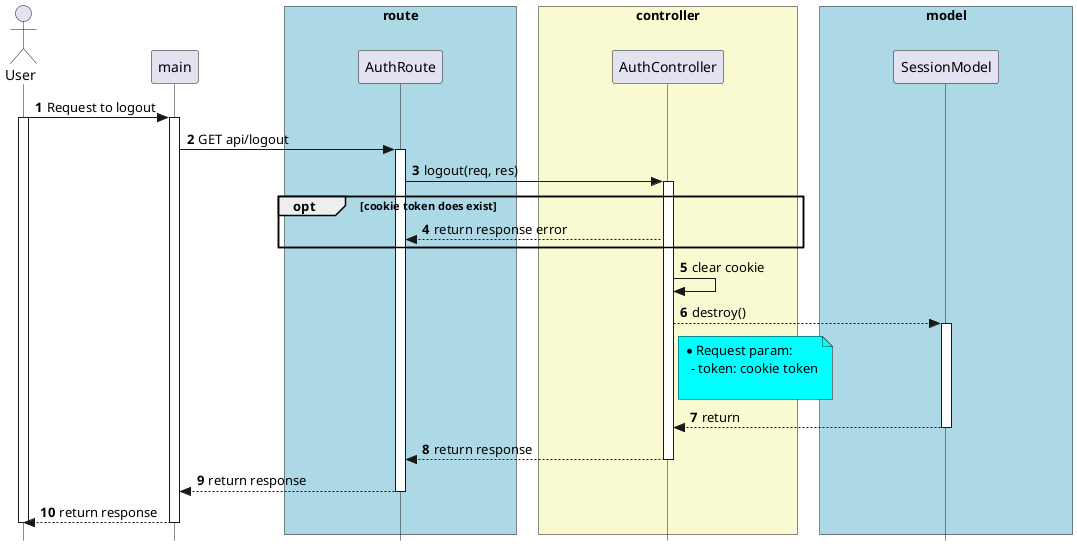 
@startuml


skinparam style strictuml

skinparam lifelineStrategy solid

skinparam ParticipantPadding 70

skinparam BoxPadding 10

autonumber

actor User as User


participant main as main



box "route" #lightBlue

participant AuthRoute as AuthRoute

end box


box "controller" #LightGoldenRodYellow
participant AuthController as AuthController

end box


box "model" #lightBlue
participant SessionModel as SessionModel

end box


User -> main: Request to logout
activate User
activate main

main -> AuthRoute: GET api/logout
activate AuthRoute

AuthRoute -> AuthController: logout(req, res)

activate AuthController

opt cookie token does exist
  AuthController --> AuthRoute: return response error

end

AuthController -> AuthController: clear cookie

AuthController --> SessionModel: destroy()
note right of AuthController #Aqua
* Request param:
  - token: cookie token

end note

activate SessionModel
SessionModel --> AuthController: return

deactivate SessionModel

AuthController --> AuthRoute: return response

deactivate AuthController

AuthRoute --> main: return response

deactivate AuthRoute

main --> User: return response

deactivate main
deactivate User

@enduml
